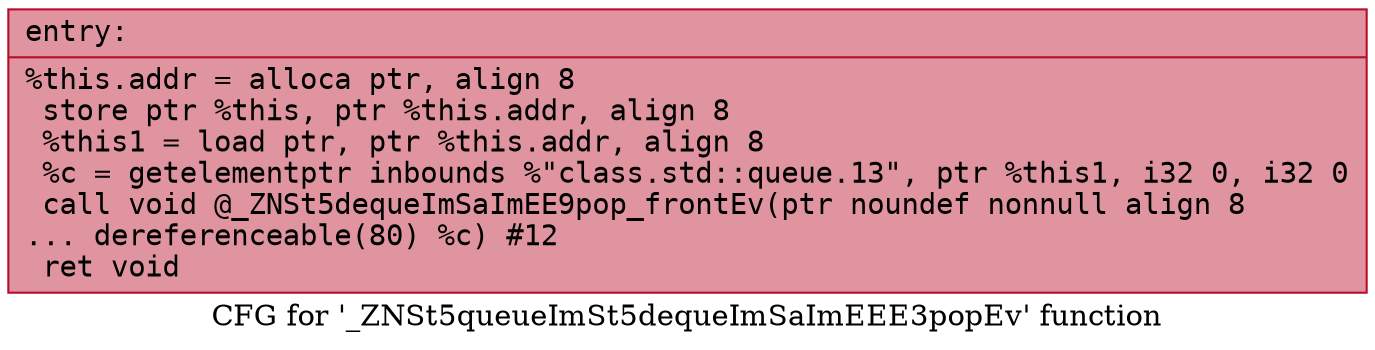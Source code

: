 digraph "CFG for '_ZNSt5queueImSt5dequeImSaImEEE3popEv' function" {
	label="CFG for '_ZNSt5queueImSt5dequeImSaImEEE3popEv' function";

	Node0x560dc9fbd080 [shape=record,color="#b70d28ff", style=filled, fillcolor="#b70d2870" fontname="Courier",label="{entry:\l|  %this.addr = alloca ptr, align 8\l  store ptr %this, ptr %this.addr, align 8\l  %this1 = load ptr, ptr %this.addr, align 8\l  %c = getelementptr inbounds %\"class.std::queue.13\", ptr %this1, i32 0, i32 0\l  call void @_ZNSt5dequeImSaImEE9pop_frontEv(ptr noundef nonnull align 8\l... dereferenceable(80) %c) #12\l  ret void\l}"];
}
